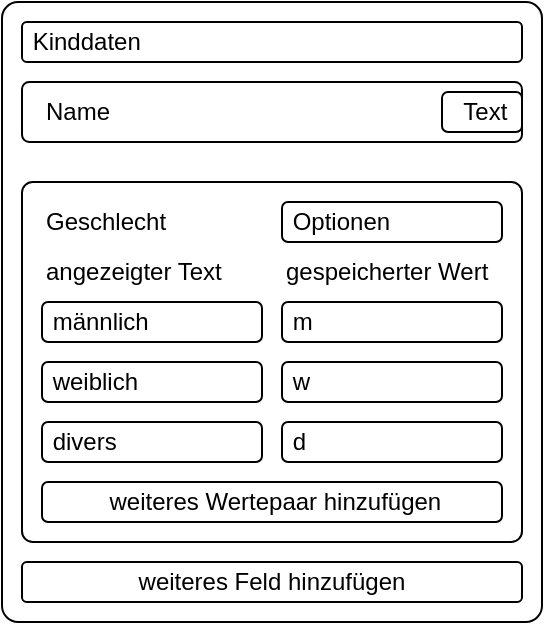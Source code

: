 <mxfile version="28.2.8">
  <diagram name="Seite-1" id="_ETfVOIDh7qn9XK83KMr">
    <mxGraphModel dx="1157" dy="635" grid="1" gridSize="10" guides="1" tooltips="1" connect="1" arrows="1" fold="1" page="1" pageScale="1" pageWidth="1200" pageHeight="1600" math="0" shadow="0">
      <root>
        <mxCell id="0" />
        <mxCell id="1" parent="0" />
        <mxCell id="LGxY-t_N6-eoSDwFkWoq-16" value="" style="rounded=1;whiteSpace=wrap;html=1;arcSize=3;" parent="1" vertex="1">
          <mxGeometry x="150" y="240" width="270" height="310" as="geometry" />
        </mxCell>
        <mxCell id="LGxY-t_N6-eoSDwFkWoq-13" value="" style="rounded=1;whiteSpace=wrap;html=1;arcSize=12;" parent="1" vertex="1">
          <mxGeometry x="160" y="280" width="250" height="30" as="geometry" />
        </mxCell>
        <mxCell id="LGxY-t_N6-eoSDwFkWoq-1" value="" style="rounded=1;whiteSpace=wrap;html=1;arcSize=3;movable=1;resizable=1;rotatable=1;deletable=1;editable=1;locked=0;connectable=1;absoluteArcSize=0;" parent="1" vertex="1">
          <mxGeometry x="160" y="330" width="250" height="180" as="geometry" />
        </mxCell>
        <mxCell id="LGxY-t_N6-eoSDwFkWoq-2" value="&amp;nbsp;Kinddaten" style="rounded=1;whiteSpace=wrap;html=1;arcSize=12;align=left;" parent="1" vertex="1">
          <mxGeometry x="160" y="250" width="250" height="20" as="geometry" />
        </mxCell>
        <mxCell id="LGxY-t_N6-eoSDwFkWoq-4" value="&amp;nbsp;Text" style="rounded=1;whiteSpace=wrap;html=1;align=center;" parent="1" vertex="1">
          <mxGeometry x="370" y="285" width="40" height="20" as="geometry" />
        </mxCell>
        <mxCell id="LGxY-t_N6-eoSDwFkWoq-5" value="Name" style="text;html=1;align=left;verticalAlign=middle;whiteSpace=wrap;rounded=0;" parent="1" vertex="1">
          <mxGeometry x="170" y="290" width="220" height="10" as="geometry" />
        </mxCell>
        <mxCell id="LGxY-t_N6-eoSDwFkWoq-7" value="&amp;nbsp;Optionen" style="rounded=1;whiteSpace=wrap;html=1;align=left;" parent="1" vertex="1">
          <mxGeometry x="290" y="340" width="110" height="20" as="geometry" />
        </mxCell>
        <mxCell id="LGxY-t_N6-eoSDwFkWoq-8" value="Geschlecht" style="text;html=1;align=left;verticalAlign=middle;whiteSpace=wrap;rounded=0;" parent="1" vertex="1">
          <mxGeometry x="170" y="345" width="220" height="10" as="geometry" />
        </mxCell>
        <mxCell id="LGxY-t_N6-eoSDwFkWoq-20" value="&amp;nbsp;männlich" style="rounded=1;whiteSpace=wrap;html=1;align=left;" parent="1" vertex="1">
          <mxGeometry x="170" y="390" width="110" height="20" as="geometry" />
        </mxCell>
        <mxCell id="LGxY-t_N6-eoSDwFkWoq-21" value="&amp;nbsp;m" style="rounded=1;whiteSpace=wrap;html=1;align=left;" parent="1" vertex="1">
          <mxGeometry x="290" y="390" width="110" height="20" as="geometry" />
        </mxCell>
        <mxCell id="LGxY-t_N6-eoSDwFkWoq-24" value="angezeigter Text" style="text;html=1;align=left;verticalAlign=middle;whiteSpace=wrap;rounded=0;" parent="1" vertex="1">
          <mxGeometry x="170" y="360" width="110" height="30" as="geometry" />
        </mxCell>
        <mxCell id="LGxY-t_N6-eoSDwFkWoq-25" value="gespeicherter Wert" style="text;html=1;align=left;verticalAlign=middle;whiteSpace=wrap;rounded=0;" parent="1" vertex="1">
          <mxGeometry x="290" y="360" width="110" height="30" as="geometry" />
        </mxCell>
        <mxCell id="LGxY-t_N6-eoSDwFkWoq-26" value="&amp;nbsp;weiblich" style="rounded=1;whiteSpace=wrap;html=1;align=left;" parent="1" vertex="1">
          <mxGeometry x="170" y="420" width="110" height="20" as="geometry" />
        </mxCell>
        <mxCell id="LGxY-t_N6-eoSDwFkWoq-27" value="&amp;nbsp;w" style="rounded=1;whiteSpace=wrap;html=1;align=left;" parent="1" vertex="1">
          <mxGeometry x="290" y="420" width="110" height="20" as="geometry" />
        </mxCell>
        <mxCell id="3RdM5F3vh5Wr9qzqA2hf-1" value="&amp;nbsp;divers" style="rounded=1;whiteSpace=wrap;html=1;align=left;" parent="1" vertex="1">
          <mxGeometry x="170" y="450" width="110" height="20" as="geometry" />
        </mxCell>
        <mxCell id="3RdM5F3vh5Wr9qzqA2hf-2" value="&amp;nbsp;d" style="rounded=1;whiteSpace=wrap;html=1;align=left;" parent="1" vertex="1">
          <mxGeometry x="290" y="450" width="110" height="20" as="geometry" />
        </mxCell>
        <mxCell id="3RdM5F3vh5Wr9qzqA2hf-4" value="&amp;nbsp;weiteres Wertepaar hinzufügen" style="rounded=1;whiteSpace=wrap;html=1;align=center;" parent="1" vertex="1">
          <mxGeometry x="170" y="480" width="230" height="20" as="geometry" />
        </mxCell>
        <mxCell id="3RdM5F3vh5Wr9qzqA2hf-5" value="weiteres Feld hinzufügen" style="rounded=1;whiteSpace=wrap;html=1;arcSize=12;" parent="1" vertex="1">
          <mxGeometry x="160" y="520" width="250" height="20" as="geometry" />
        </mxCell>
      </root>
    </mxGraphModel>
  </diagram>
</mxfile>
